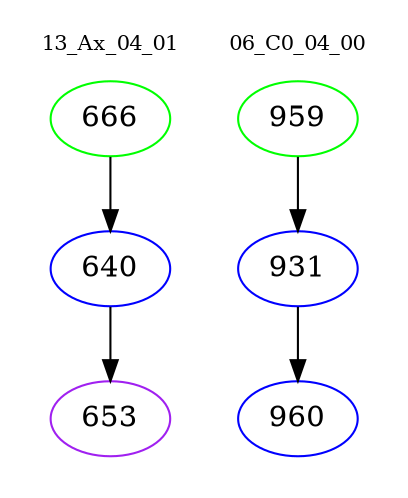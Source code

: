 digraph{
subgraph cluster_0 {
color = white
label = "13_Ax_04_01";
fontsize=10;
T0_666 [label="666", color="green"]
T0_666 -> T0_640 [color="black"]
T0_640 [label="640", color="blue"]
T0_640 -> T0_653 [color="black"]
T0_653 [label="653", color="purple"]
}
subgraph cluster_1 {
color = white
label = "06_C0_04_00";
fontsize=10;
T1_959 [label="959", color="green"]
T1_959 -> T1_931 [color="black"]
T1_931 [label="931", color="blue"]
T1_931 -> T1_960 [color="black"]
T1_960 [label="960", color="blue"]
}
}
